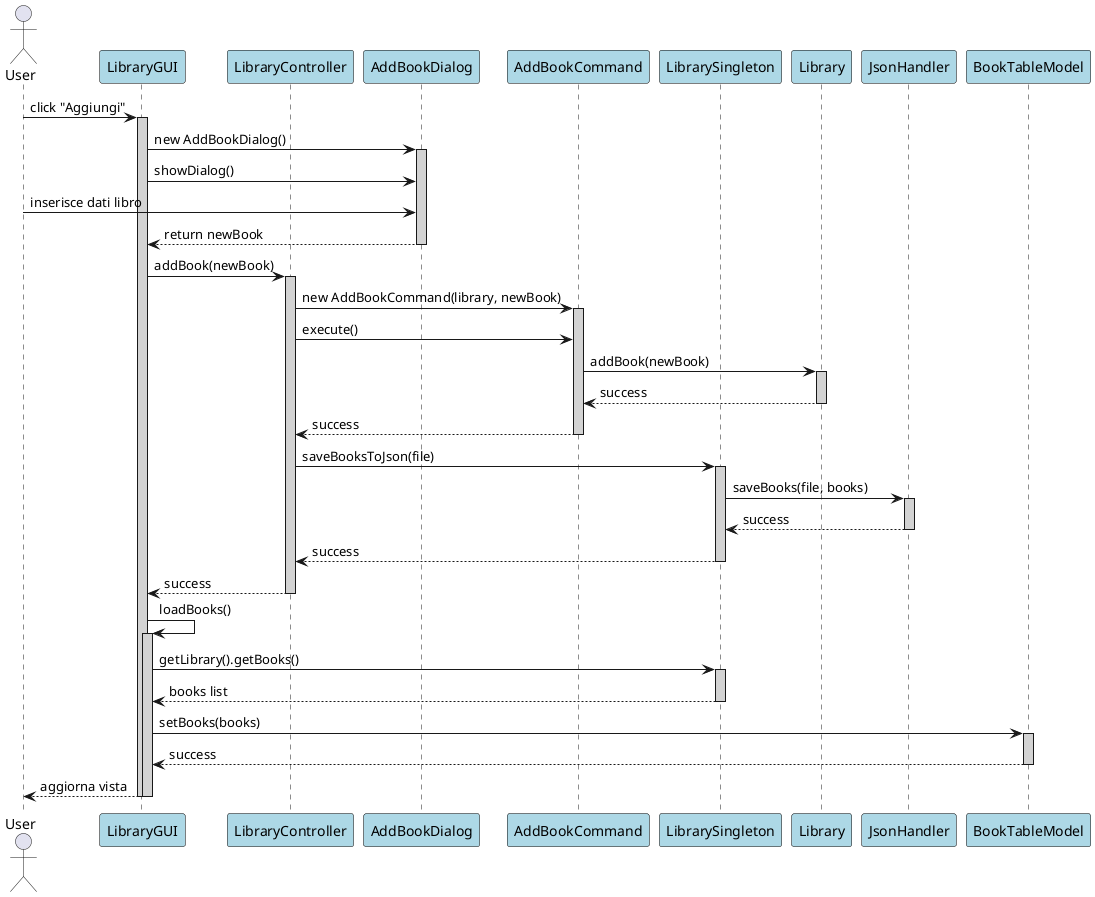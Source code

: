 @startuml Add Book Sequence

skinparam sequence {
    ParticipantBackgroundColor LightBlue
    ParticipantBorderColor Black
    LifeLineBackgroundColor LightGray
}

actor User
participant "LibraryGUI" as GUI
participant "LibraryController" as Controller
participant "AddBookDialog" as Dialog
participant "AddBookCommand" as Command
participant "LibrarySingleton" as Singleton
participant "Library" as Lib
participant "JsonHandler" as Json
participant "BookTableModel" as Model

User -> GUI: click "Aggiungi"
activate GUI

GUI -> Dialog: new AddBookDialog()
activate Dialog
GUI -> Dialog: showDialog()

User -> Dialog: inserisce dati libro
Dialog --> GUI: return newBook
deactivate Dialog

GUI -> Controller: addBook(newBook)
activate Controller

Controller -> Command: new AddBookCommand(library, newBook)
activate Command

Controller -> Command: execute()
Command -> Lib: addBook(newBook)
activate Lib
Lib --> Command: success
deactivate Lib

Command --> Controller: success
deactivate Command

Controller -> Singleton: saveBooksToJson(file)
activate Singleton
Singleton -> Json: saveBooks(file, books)
activate Json
Json --> Singleton: success
deactivate Json
Singleton --> Controller: success
deactivate Singleton
Controller --> GUI: success
deactivate Controller

GUI -> GUI: loadBooks()
activate GUI
GUI -> Singleton: getLibrary().getBooks()
activate Singleton
Singleton --> GUI: books list
deactivate Singleton

GUI -> Model: setBooks(books)
activate Model
Model --> GUI: success
deactivate Model

GUI --> User: aggiorna vista
deactivate GUI
deactivate GUI

@enduml
